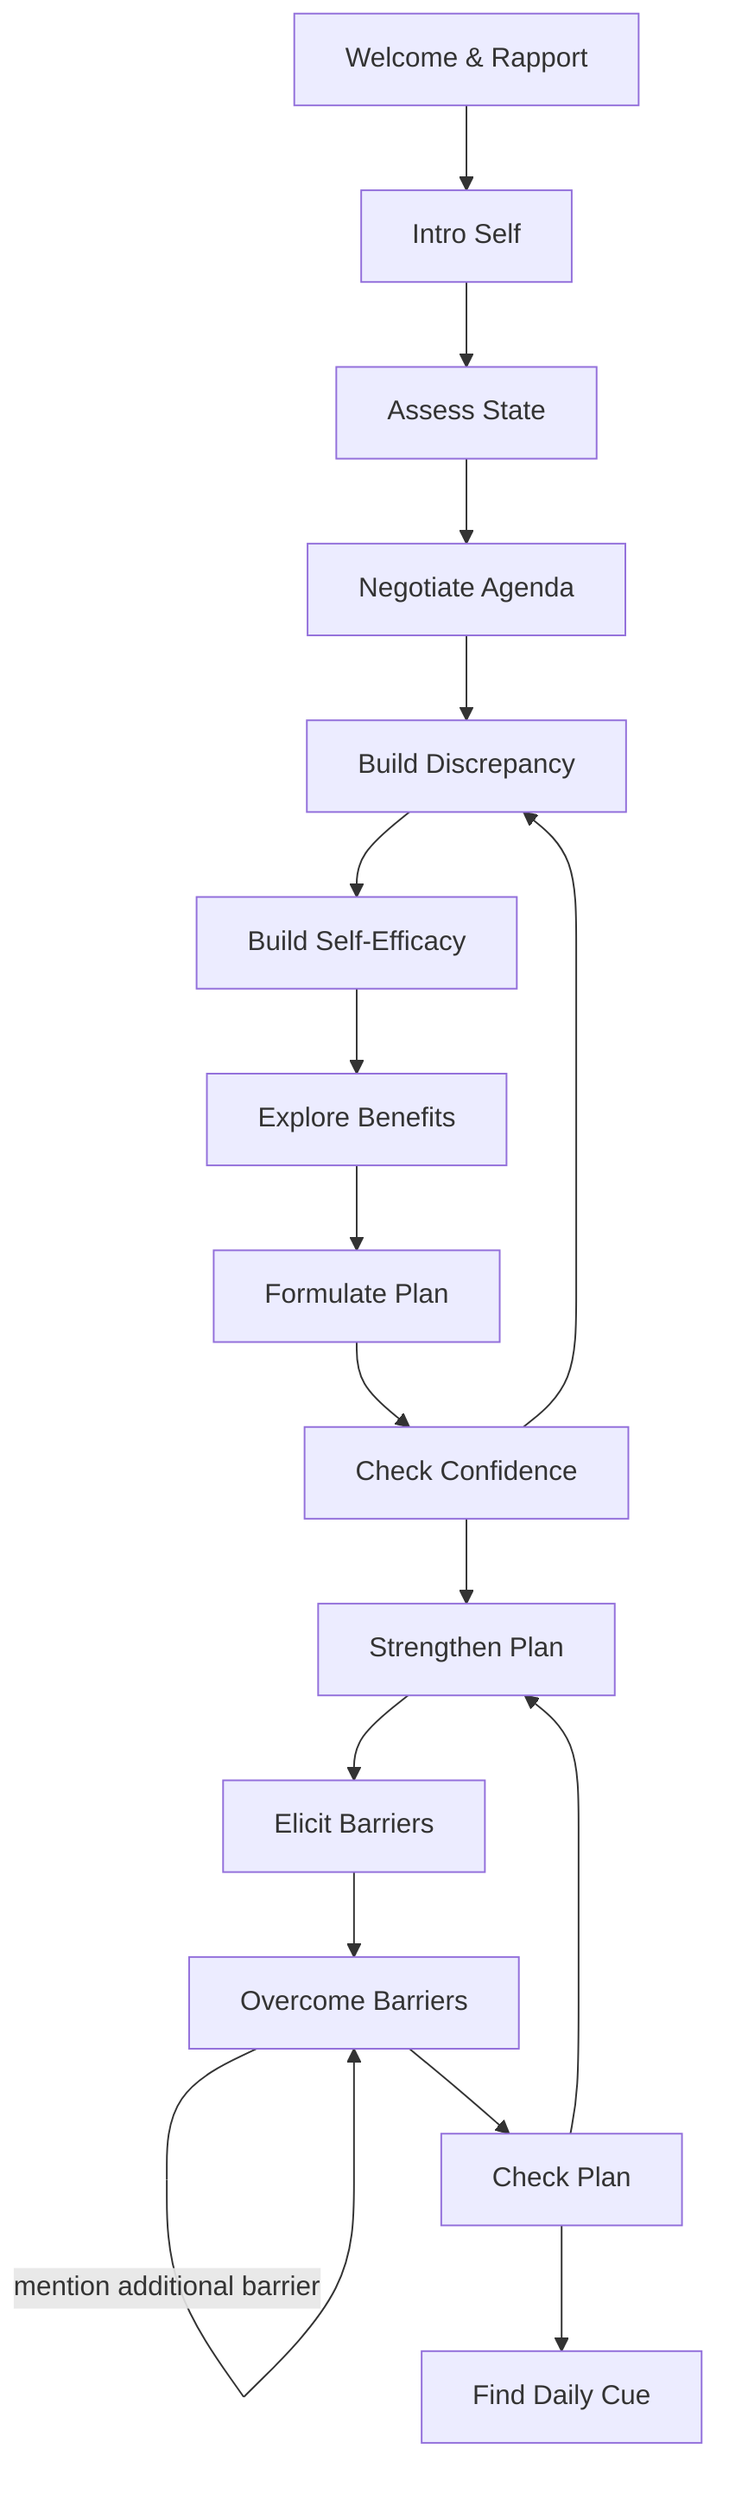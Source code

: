 graph TD
    A[Welcome & Rapport] --> B[Intro Self]
    B --> C[Assess State]
    C --> D[Negotiate Agenda]
    D --> E[Build Discrepancy]
    E --> F[Build Self-Efficacy]
    F --> G[Explore Benefits]
    G --> H[Formulate Plan]
    H --> I[Check Confidence]
    I --> J[Strengthen Plan]
    I --> E
    J --> K[Elicit Barriers]
    K --> L[Overcome Barriers]
    L--> |mention additional barrier| L
    L --> M[Check Plan]
    M --> J
    M --> N[Find Daily Cue]